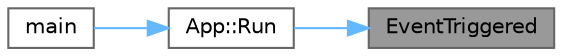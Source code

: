 digraph "EventTriggered"
{
 // INTERACTIVE_SVG=YES
 // LATEX_PDF_SIZE
  bgcolor="transparent";
  edge [fontname=Helvetica,fontsize=10,labelfontname=Helvetica,labelfontsize=10];
  node [fontname=Helvetica,fontsize=10,shape=box,height=0.2,width=0.4];
  rankdir="RL";
  Node1 [id="Node000001",label="EventTriggered",height=0.2,width=0.4,color="gray40", fillcolor="grey60", style="filled", fontcolor="black",tooltip="Kiểm tra xem sự kiện có được kích hoạt theo khoảng thời gian hay không."];
  Node1 -> Node2 [id="edge1_Node000001_Node000002",dir="back",color="steelblue1",style="solid",tooltip=" "];
  Node2 [id="Node000002",label="App::Run",height=0.2,width=0.4,color="grey40", fillcolor="white", style="filled",URL="$class_app.html#a78d24016da98422fabb55b10dbfe3d72",tooltip="Chạy ứng dụng chính, khởi động vòng lặp game."];
  Node2 -> Node3 [id="edge2_Node000002_Node000003",dir="back",color="steelblue1",style="solid",tooltip=" "];
  Node3 [id="Node000003",label="main",height=0.2,width=0.4,color="grey40", fillcolor="white", style="filled",URL="$source_8cpp.html#ae66f6b31b5ad750f1fe042a706a4e3d4",tooltip=" "];
}
